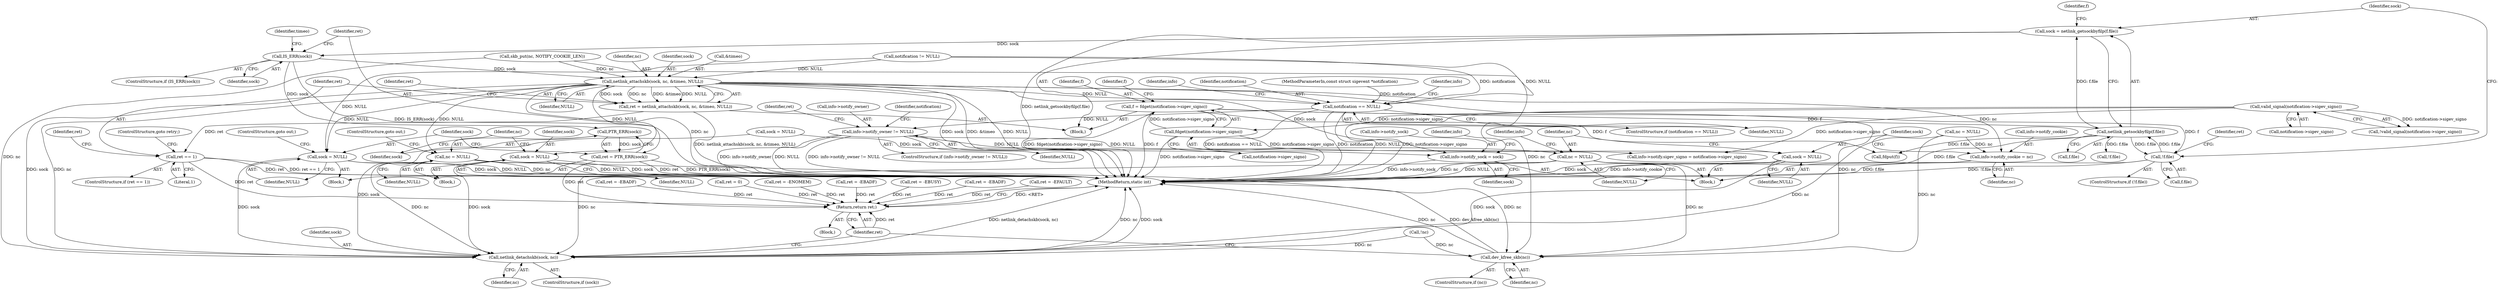 digraph "0_linux_f991af3daabaecff34684fd51fac80319d1baad1@API" {
"1000225" [label="(Call,sock = netlink_getsockbyfilp(f.file))"];
"1000227" [label="(Call,netlink_getsockbyfilp(f.file))"];
"1000208" [label="(Call,f = fdget(notification->sigev_signo))"];
"1000210" [label="(Call,fdget(notification->sigev_signo))"];
"1000157" [label="(Call,valid_signal(notification->sigev_signo))"];
"1000215" [label="(Call,!f.file)"];
"1000234" [label="(Call,IS_ERR(sock))"];
"1000239" [label="(Call,PTR_ERR(sock))"];
"1000237" [label="(Call,ret = PTR_ERR(sock))"];
"1000467" [label="(Return,return ret;)"];
"1000250" [label="(Call,netlink_attachskb(sock, nc, &timeo, NULL))"];
"1000241" [label="(Call,sock = NULL)"];
"1000459" [label="(Call,netlink_detachskb(sock, nc))"];
"1000248" [label="(Call,ret = netlink_attachskb(sock, nc, &timeo, NULL))"];
"1000257" [label="(Call,ret == 1)"];
"1000264" [label="(Call,sock = NULL)"];
"1000267" [label="(Call,nc = NULL)"];
"1000465" [label="(Call,dev_kfree_skb(nc))"];
"1000321" [label="(Call,notification == NULL)"];
"1000347" [label="(Call,info->notify_owner != NULL)"];
"1000384" [label="(Call,sock = NULL)"];
"1000387" [label="(Call,nc = NULL)"];
"1000374" [label="(Call,info->notify_sock = sock)"];
"1000379" [label="(Call,info->notify_cookie = nc)"];
"1000263" [label="(Block,)"];
"1000249" [label="(Identifier,ret)"];
"1000156" [label="(Call,!valid_signal(notification->sigev_signo))"];
"1000461" [label="(Identifier,nc)"];
"1000116" [label="(Call,nc = NULL)"];
"1000393" [label="(Identifier,info)"];
"1000384" [label="(Call,sock = NULL)"];
"1000378" [label="(Identifier,sock)"];
"1000257" [label="(Call,ret == 1)"];
"1000250" [label="(Call,netlink_attachskb(sock, nc, &timeo, NULL))"];
"1000320" [label="(ControlStructure,if (notification == NULL))"];
"1000303" [label="(Call,ret = -EBADF)"];
"1000199" [label="(Call,ret = -EFAULT)"];
"1000232" [label="(Identifier,f)"];
"1000266" [label="(Identifier,NULL)"];
"1000179" [label="(Call,!nc)"];
"1000281" [label="(Call,ret = -EBADF)"];
"1000239" [label="(Call,PTR_ERR(sock))"];
"1000312" [label="(Call,ret = 0)"];
"1000270" [label="(ControlStructure,goto out;)"];
"1000469" [label="(MethodReturn,static int)"];
"1000349" [label="(Identifier,info)"];
"1000463" [label="(ControlStructure,if (nc))"];
"1000380" [label="(Call,info->notify_cookie)"];
"1000228" [label="(Call,f.file)"];
"1000361" [label="(Identifier,notification)"];
"1000123" [label="(Call,notification != NULL)"];
"1000374" [label="(Call,info->notify_sock = sock)"];
"1000243" [label="(Identifier,NULL)"];
"1000328" [label="(Identifier,info)"];
"1000211" [label="(Call,notification->sigev_signo)"];
"1000236" [label="(Block,)"];
"1000468" [label="(Identifier,ret)"];
"1000363" [label="(Block,)"];
"1000323" [label="(Identifier,NULL)"];
"1000260" [label="(ControlStructure,goto retry;)"];
"1000385" [label="(Identifier,sock)"];
"1000381" [label="(Identifier,info)"];
"1000182" [label="(Call,ret = -ENOMEM)"];
"1000346" [label="(ControlStructure,if (info->notify_owner != NULL))"];
"1000233" [label="(ControlStructure,if (IS_ERR(sock)))"];
"1000399" [label="(Call,info->notify.sigev_signo = notification->sigev_signo)"];
"1000375" [label="(Call,info->notify_sock)"];
"1000259" [label="(Literal,1)"];
"1000221" [label="(Identifier,ret)"];
"1000244" [label="(ControlStructure,goto out;)"];
"1000235" [label="(Identifier,sock)"];
"1000237" [label="(Call,ret = PTR_ERR(sock))"];
"1000267" [label="(Call,nc = NULL)"];
"1000231" [label="(Call,fdput(f))"];
"1000387" [label="(Call,nc = NULL)"];
"1000251" [label="(Identifier,sock)"];
"1000217" [label="(Identifier,f)"];
"1000240" [label="(Identifier,sock)"];
"1000119" [label="(Call,sock = NULL)"];
"1000157" [label="(Call,valid_signal(notification->sigev_signo))"];
"1000268" [label="(Identifier,nc)"];
"1000354" [label="(Identifier,ret)"];
"1000457" [label="(ControlStructure,if (sock))"];
"1000158" [label="(Call,notification->sigev_signo)"];
"1000225" [label="(Call,sock = netlink_getsockbyfilp(f.file))"];
"1000215" [label="(Call,!f.file)"];
"1000209" [label="(Identifier,f)"];
"1000256" [label="(ControlStructure,if (ret == 1))"];
"1000264" [label="(Call,sock = NULL)"];
"1000348" [label="(Call,info->notify_owner)"];
"1000322" [label="(Identifier,notification)"];
"1000466" [label="(Identifier,nc)"];
"1000467" [label="(Return,return ret;)"];
"1000220" [label="(Call,ret = -EBADF)"];
"1000253" [label="(Call,&timeo)"];
"1000351" [label="(Identifier,NULL)"];
"1000460" [label="(Identifier,sock)"];
"1000234" [label="(Call,IS_ERR(sock))"];
"1000388" [label="(Identifier,nc)"];
"1000248" [label="(Call,ret = netlink_attachskb(sock, nc, &timeo, NULL))"];
"1000246" [label="(Identifier,timeo)"];
"1000459" [label="(Call,netlink_detachskb(sock, nc))"];
"1000269" [label="(Identifier,NULL)"];
"1000386" [label="(Identifier,NULL)"];
"1000265" [label="(Identifier,sock)"];
"1000465" [label="(Call,dev_kfree_skb(nc))"];
"1000204" [label="(Call,skb_put(nc, NOTIFY_COOKIE_LEN))"];
"1000214" [label="(ControlStructure,if (!f.file))"];
"1000216" [label="(Call,f.file)"];
"1000242" [label="(Identifier,sock)"];
"1000383" [label="(Identifier,nc)"];
"1000262" [label="(Identifier,ret)"];
"1000210" [label="(Call,fdget(notification->sigev_signo))"];
"1000258" [label="(Identifier,ret)"];
"1000389" [label="(Identifier,NULL)"];
"1000241" [label="(Call,sock = NULL)"];
"1000208" [label="(Call,f = fdget(notification->sigev_signo))"];
"1000238" [label="(Identifier,ret)"];
"1000227" [label="(Call,netlink_getsockbyfilp(f.file))"];
"1000347" [label="(Call,info->notify_owner != NULL)"];
"1000379" [label="(Call,info->notify_cookie = nc)"];
"1000105" [label="(MethodParameterIn,const struct sigevent *notification)"];
"1000321" [label="(Call,notification == NULL)"];
"1000252" [label="(Identifier,nc)"];
"1000353" [label="(Call,ret = -EBUSY)"];
"1000276" [label="(Call,!f.file)"];
"1000106" [label="(Block,)"];
"1000226" [label="(Identifier,sock)"];
"1000171" [label="(Block,)"];
"1000255" [label="(Identifier,NULL)"];
"1000225" -> "1000171"  [label="AST: "];
"1000225" -> "1000227"  [label="CFG: "];
"1000226" -> "1000225"  [label="AST: "];
"1000227" -> "1000225"  [label="AST: "];
"1000232" -> "1000225"  [label="CFG: "];
"1000225" -> "1000469"  [label="DDG: netlink_getsockbyfilp(f.file)"];
"1000227" -> "1000225"  [label="DDG: f.file"];
"1000225" -> "1000234"  [label="DDG: sock"];
"1000227" -> "1000228"  [label="CFG: "];
"1000228" -> "1000227"  [label="AST: "];
"1000227" -> "1000469"  [label="DDG: f.file"];
"1000227" -> "1000215"  [label="DDG: f.file"];
"1000208" -> "1000227"  [label="DDG: f"];
"1000215" -> "1000227"  [label="DDG: f.file"];
"1000227" -> "1000231"  [label="DDG: f.file"];
"1000227" -> "1000276"  [label="DDG: f.file"];
"1000208" -> "1000171"  [label="AST: "];
"1000208" -> "1000210"  [label="CFG: "];
"1000209" -> "1000208"  [label="AST: "];
"1000210" -> "1000208"  [label="AST: "];
"1000217" -> "1000208"  [label="CFG: "];
"1000208" -> "1000469"  [label="DDG: f"];
"1000208" -> "1000469"  [label="DDG: fdget(notification->sigev_signo)"];
"1000210" -> "1000208"  [label="DDG: notification->sigev_signo"];
"1000208" -> "1000215"  [label="DDG: f"];
"1000208" -> "1000231"  [label="DDG: f"];
"1000210" -> "1000211"  [label="CFG: "];
"1000211" -> "1000210"  [label="AST: "];
"1000210" -> "1000469"  [label="DDG: notification->sigev_signo"];
"1000157" -> "1000210"  [label="DDG: notification->sigev_signo"];
"1000210" -> "1000399"  [label="DDG: notification->sigev_signo"];
"1000157" -> "1000156"  [label="AST: "];
"1000157" -> "1000158"  [label="CFG: "];
"1000158" -> "1000157"  [label="AST: "];
"1000156" -> "1000157"  [label="CFG: "];
"1000157" -> "1000469"  [label="DDG: notification->sigev_signo"];
"1000157" -> "1000156"  [label="DDG: notification->sigev_signo"];
"1000157" -> "1000399"  [label="DDG: notification->sigev_signo"];
"1000215" -> "1000214"  [label="AST: "];
"1000215" -> "1000216"  [label="CFG: "];
"1000216" -> "1000215"  [label="AST: "];
"1000221" -> "1000215"  [label="CFG: "];
"1000226" -> "1000215"  [label="CFG: "];
"1000215" -> "1000469"  [label="DDG: f.file"];
"1000215" -> "1000469"  [label="DDG: !f.file"];
"1000234" -> "1000233"  [label="AST: "];
"1000234" -> "1000235"  [label="CFG: "];
"1000235" -> "1000234"  [label="AST: "];
"1000238" -> "1000234"  [label="CFG: "];
"1000246" -> "1000234"  [label="CFG: "];
"1000234" -> "1000469"  [label="DDG: IS_ERR(sock)"];
"1000234" -> "1000239"  [label="DDG: sock"];
"1000234" -> "1000250"  [label="DDG: sock"];
"1000239" -> "1000237"  [label="AST: "];
"1000239" -> "1000240"  [label="CFG: "];
"1000240" -> "1000239"  [label="AST: "];
"1000237" -> "1000239"  [label="CFG: "];
"1000239" -> "1000237"  [label="DDG: sock"];
"1000237" -> "1000236"  [label="AST: "];
"1000238" -> "1000237"  [label="AST: "];
"1000242" -> "1000237"  [label="CFG: "];
"1000237" -> "1000469"  [label="DDG: PTR_ERR(sock)"];
"1000237" -> "1000469"  [label="DDG: ret"];
"1000237" -> "1000467"  [label="DDG: ret"];
"1000467" -> "1000106"  [label="AST: "];
"1000467" -> "1000468"  [label="CFG: "];
"1000468" -> "1000467"  [label="AST: "];
"1000469" -> "1000467"  [label="CFG: "];
"1000467" -> "1000469"  [label="DDG: <RET>"];
"1000468" -> "1000467"  [label="DDG: ret"];
"1000220" -> "1000467"  [label="DDG: ret"];
"1000281" -> "1000467"  [label="DDG: ret"];
"1000303" -> "1000467"  [label="DDG: ret"];
"1000199" -> "1000467"  [label="DDG: ret"];
"1000257" -> "1000467"  [label="DDG: ret"];
"1000353" -> "1000467"  [label="DDG: ret"];
"1000182" -> "1000467"  [label="DDG: ret"];
"1000312" -> "1000467"  [label="DDG: ret"];
"1000250" -> "1000248"  [label="AST: "];
"1000250" -> "1000255"  [label="CFG: "];
"1000251" -> "1000250"  [label="AST: "];
"1000252" -> "1000250"  [label="AST: "];
"1000253" -> "1000250"  [label="AST: "];
"1000255" -> "1000250"  [label="AST: "];
"1000248" -> "1000250"  [label="CFG: "];
"1000250" -> "1000469"  [label="DDG: sock"];
"1000250" -> "1000469"  [label="DDG: &timeo"];
"1000250" -> "1000469"  [label="DDG: NULL"];
"1000250" -> "1000469"  [label="DDG: nc"];
"1000250" -> "1000241"  [label="DDG: NULL"];
"1000250" -> "1000248"  [label="DDG: sock"];
"1000250" -> "1000248"  [label="DDG: nc"];
"1000250" -> "1000248"  [label="DDG: &timeo"];
"1000250" -> "1000248"  [label="DDG: NULL"];
"1000204" -> "1000250"  [label="DDG: nc"];
"1000123" -> "1000250"  [label="DDG: NULL"];
"1000250" -> "1000264"  [label="DDG: NULL"];
"1000250" -> "1000267"  [label="DDG: NULL"];
"1000250" -> "1000321"  [label="DDG: NULL"];
"1000250" -> "1000374"  [label="DDG: sock"];
"1000250" -> "1000379"  [label="DDG: nc"];
"1000250" -> "1000459"  [label="DDG: sock"];
"1000250" -> "1000459"  [label="DDG: nc"];
"1000250" -> "1000465"  [label="DDG: nc"];
"1000241" -> "1000236"  [label="AST: "];
"1000241" -> "1000243"  [label="CFG: "];
"1000242" -> "1000241"  [label="AST: "];
"1000243" -> "1000241"  [label="AST: "];
"1000244" -> "1000241"  [label="CFG: "];
"1000241" -> "1000469"  [label="DDG: sock"];
"1000241" -> "1000469"  [label="DDG: NULL"];
"1000123" -> "1000241"  [label="DDG: NULL"];
"1000241" -> "1000459"  [label="DDG: sock"];
"1000459" -> "1000457"  [label="AST: "];
"1000459" -> "1000461"  [label="CFG: "];
"1000460" -> "1000459"  [label="AST: "];
"1000461" -> "1000459"  [label="AST: "];
"1000468" -> "1000459"  [label="CFG: "];
"1000459" -> "1000469"  [label="DDG: nc"];
"1000459" -> "1000469"  [label="DDG: sock"];
"1000459" -> "1000469"  [label="DDG: netlink_detachskb(sock, nc)"];
"1000264" -> "1000459"  [label="DDG: sock"];
"1000119" -> "1000459"  [label="DDG: sock"];
"1000384" -> "1000459"  [label="DDG: sock"];
"1000116" -> "1000459"  [label="DDG: nc"];
"1000387" -> "1000459"  [label="DDG: nc"];
"1000179" -> "1000459"  [label="DDG: nc"];
"1000204" -> "1000459"  [label="DDG: nc"];
"1000267" -> "1000459"  [label="DDG: nc"];
"1000248" -> "1000171"  [label="AST: "];
"1000249" -> "1000248"  [label="AST: "];
"1000258" -> "1000248"  [label="CFG: "];
"1000248" -> "1000469"  [label="DDG: netlink_attachskb(sock, nc, &timeo, NULL)"];
"1000248" -> "1000257"  [label="DDG: ret"];
"1000257" -> "1000256"  [label="AST: "];
"1000257" -> "1000259"  [label="CFG: "];
"1000258" -> "1000257"  [label="AST: "];
"1000259" -> "1000257"  [label="AST: "];
"1000260" -> "1000257"  [label="CFG: "];
"1000262" -> "1000257"  [label="CFG: "];
"1000257" -> "1000469"  [label="DDG: ret"];
"1000257" -> "1000469"  [label="DDG: ret == 1"];
"1000264" -> "1000263"  [label="AST: "];
"1000264" -> "1000266"  [label="CFG: "];
"1000265" -> "1000264"  [label="AST: "];
"1000266" -> "1000264"  [label="AST: "];
"1000268" -> "1000264"  [label="CFG: "];
"1000264" -> "1000469"  [label="DDG: sock"];
"1000267" -> "1000263"  [label="AST: "];
"1000267" -> "1000269"  [label="CFG: "];
"1000268" -> "1000267"  [label="AST: "];
"1000269" -> "1000267"  [label="AST: "];
"1000270" -> "1000267"  [label="CFG: "];
"1000267" -> "1000469"  [label="DDG: NULL"];
"1000267" -> "1000469"  [label="DDG: nc"];
"1000267" -> "1000465"  [label="DDG: nc"];
"1000465" -> "1000463"  [label="AST: "];
"1000465" -> "1000466"  [label="CFG: "];
"1000466" -> "1000465"  [label="AST: "];
"1000468" -> "1000465"  [label="CFG: "];
"1000465" -> "1000469"  [label="DDG: dev_kfree_skb(nc)"];
"1000465" -> "1000469"  [label="DDG: nc"];
"1000116" -> "1000465"  [label="DDG: nc"];
"1000387" -> "1000465"  [label="DDG: nc"];
"1000179" -> "1000465"  [label="DDG: nc"];
"1000204" -> "1000465"  [label="DDG: nc"];
"1000321" -> "1000320"  [label="AST: "];
"1000321" -> "1000323"  [label="CFG: "];
"1000322" -> "1000321"  [label="AST: "];
"1000323" -> "1000321"  [label="AST: "];
"1000328" -> "1000321"  [label="CFG: "];
"1000349" -> "1000321"  [label="CFG: "];
"1000321" -> "1000469"  [label="DDG: notification"];
"1000321" -> "1000469"  [label="DDG: NULL"];
"1000321" -> "1000469"  [label="DDG: notification == NULL"];
"1000123" -> "1000321"  [label="DDG: notification"];
"1000123" -> "1000321"  [label="DDG: NULL"];
"1000105" -> "1000321"  [label="DDG: notification"];
"1000321" -> "1000347"  [label="DDG: NULL"];
"1000347" -> "1000346"  [label="AST: "];
"1000347" -> "1000351"  [label="CFG: "];
"1000348" -> "1000347"  [label="AST: "];
"1000351" -> "1000347"  [label="AST: "];
"1000354" -> "1000347"  [label="CFG: "];
"1000361" -> "1000347"  [label="CFG: "];
"1000347" -> "1000469"  [label="DDG: NULL"];
"1000347" -> "1000469"  [label="DDG: info->notify_owner"];
"1000347" -> "1000469"  [label="DDG: info->notify_owner != NULL"];
"1000347" -> "1000384"  [label="DDG: NULL"];
"1000347" -> "1000387"  [label="DDG: NULL"];
"1000384" -> "1000363"  [label="AST: "];
"1000384" -> "1000386"  [label="CFG: "];
"1000385" -> "1000384"  [label="AST: "];
"1000386" -> "1000384"  [label="AST: "];
"1000388" -> "1000384"  [label="CFG: "];
"1000384" -> "1000469"  [label="DDG: sock"];
"1000387" -> "1000363"  [label="AST: "];
"1000387" -> "1000389"  [label="CFG: "];
"1000388" -> "1000387"  [label="AST: "];
"1000389" -> "1000387"  [label="AST: "];
"1000393" -> "1000387"  [label="CFG: "];
"1000387" -> "1000469"  [label="DDG: NULL"];
"1000387" -> "1000469"  [label="DDG: nc"];
"1000374" -> "1000363"  [label="AST: "];
"1000374" -> "1000378"  [label="CFG: "];
"1000375" -> "1000374"  [label="AST: "];
"1000378" -> "1000374"  [label="AST: "];
"1000381" -> "1000374"  [label="CFG: "];
"1000374" -> "1000469"  [label="DDG: info->notify_sock"];
"1000119" -> "1000374"  [label="DDG: sock"];
"1000379" -> "1000363"  [label="AST: "];
"1000379" -> "1000383"  [label="CFG: "];
"1000380" -> "1000379"  [label="AST: "];
"1000383" -> "1000379"  [label="AST: "];
"1000385" -> "1000379"  [label="CFG: "];
"1000379" -> "1000469"  [label="DDG: info->notify_cookie"];
"1000116" -> "1000379"  [label="DDG: nc"];
}
